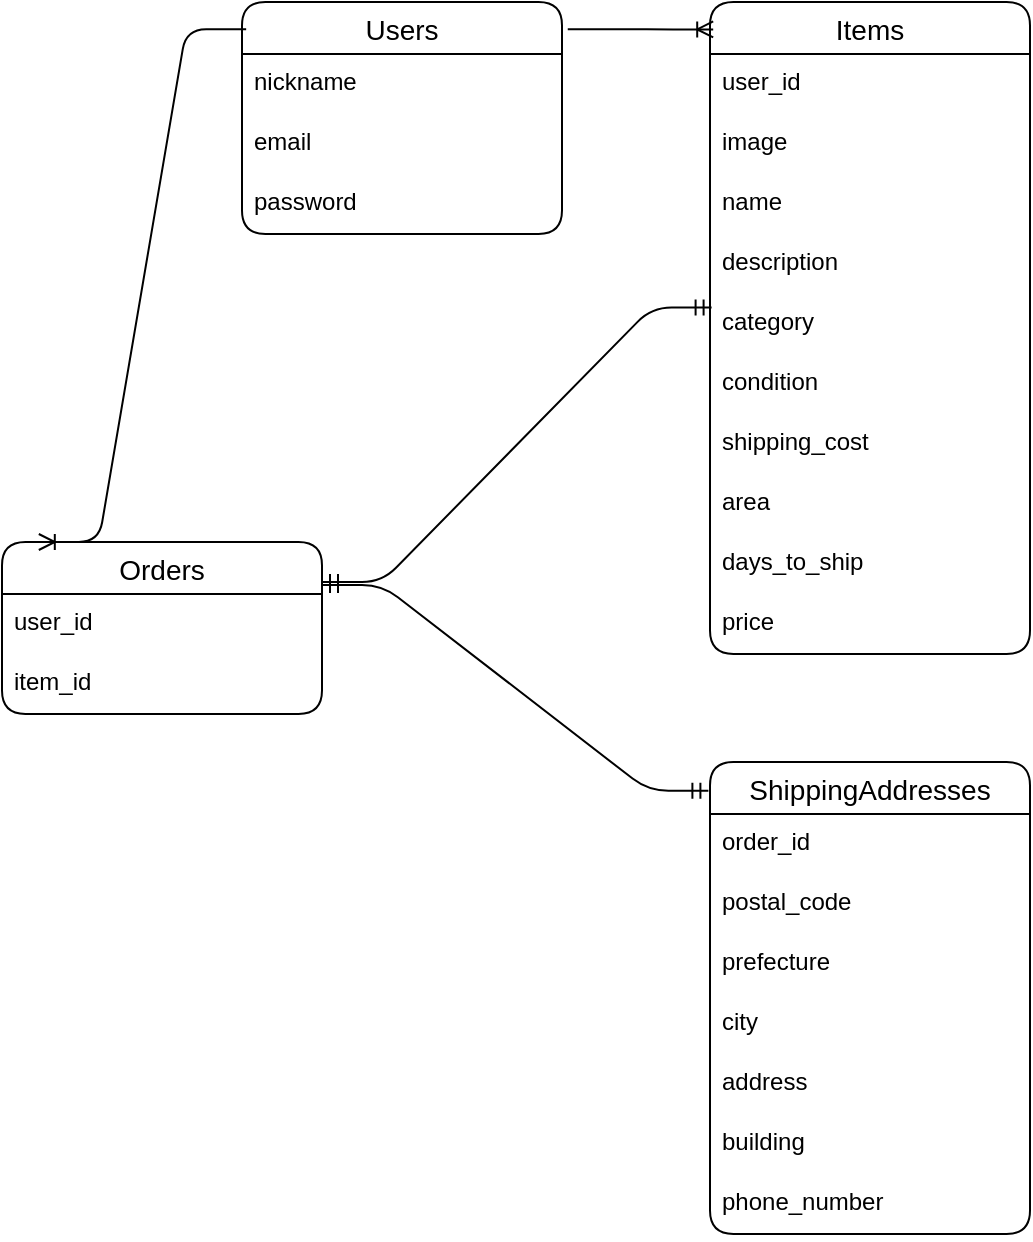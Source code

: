 <mxfile>
    <diagram id="mvzgAcK6gZhmaymgMbYn" name="ページ1">
        <mxGraphModel dx="832" dy="571" grid="1" gridSize="10" guides="1" tooltips="1" connect="1" arrows="1" fold="1" page="1" pageScale="1" pageWidth="827" pageHeight="1169" math="0" shadow="0">
            <root>
                <mxCell id="0"/>
                <mxCell id="1" parent="0"/>
                <mxCell id="72" value="Users" style="swimlane;fontStyle=0;childLayout=stackLayout;horizontal=1;startSize=26;horizontalStack=0;resizeParent=1;resizeParentMax=0;resizeLast=0;collapsible=1;marginBottom=0;align=center;fontSize=14;rounded=1;" vertex="1" parent="1">
                    <mxGeometry x="180" y="60" width="160" height="116" as="geometry"/>
                </mxCell>
                <mxCell id="73" value="nickname" style="text;strokeColor=none;fillColor=none;spacingLeft=4;spacingRight=4;overflow=hidden;rotatable=0;points=[[0,0.5],[1,0.5]];portConstraint=eastwest;fontSize=12;rounded=1;" vertex="1" parent="72">
                    <mxGeometry y="26" width="160" height="30" as="geometry"/>
                </mxCell>
                <mxCell id="74" value="email" style="text;strokeColor=none;fillColor=none;spacingLeft=4;spacingRight=4;overflow=hidden;rotatable=0;points=[[0,0.5],[1,0.5]];portConstraint=eastwest;fontSize=12;rounded=1;" vertex="1" parent="72">
                    <mxGeometry y="56" width="160" height="30" as="geometry"/>
                </mxCell>
                <mxCell id="75" value="password" style="text;strokeColor=none;fillColor=none;spacingLeft=4;spacingRight=4;overflow=hidden;rotatable=0;points=[[0,0.5],[1,0.5]];portConstraint=eastwest;fontSize=12;rounded=1;" vertex="1" parent="72">
                    <mxGeometry y="86" width="160" height="30" as="geometry"/>
                </mxCell>
                <mxCell id="76" value="Items" style="swimlane;fontStyle=0;childLayout=stackLayout;horizontal=1;startSize=26;horizontalStack=0;resizeParent=1;resizeParentMax=0;resizeLast=0;collapsible=1;marginBottom=0;align=center;fontSize=14;rounded=1;" vertex="1" parent="1">
                    <mxGeometry x="414" y="60" width="160" height="326" as="geometry"/>
                </mxCell>
                <mxCell id="77" value="user_id" style="text;strokeColor=none;fillColor=none;spacingLeft=4;spacingRight=4;overflow=hidden;rotatable=0;points=[[0,0.5],[1,0.5]];portConstraint=eastwest;fontSize=12;rounded=1;" vertex="1" parent="76">
                    <mxGeometry y="26" width="160" height="30" as="geometry"/>
                </mxCell>
                <mxCell id="78" value="image" style="text;strokeColor=none;fillColor=none;spacingLeft=4;spacingRight=4;overflow=hidden;rotatable=0;points=[[0,0.5],[1,0.5]];portConstraint=eastwest;fontSize=12;rounded=1;" vertex="1" parent="76">
                    <mxGeometry y="56" width="160" height="30" as="geometry"/>
                </mxCell>
                <mxCell id="79" value="name" style="text;strokeColor=none;fillColor=none;spacingLeft=4;spacingRight=4;overflow=hidden;rotatable=0;points=[[0,0.5],[1,0.5]];portConstraint=eastwest;fontSize=12;rounded=1;" vertex="1" parent="76">
                    <mxGeometry y="86" width="160" height="30" as="geometry"/>
                </mxCell>
                <mxCell id="89" value="description" style="text;strokeColor=none;fillColor=none;spacingLeft=4;spacingRight=4;overflow=hidden;rotatable=0;points=[[0,0.5],[1,0.5]];portConstraint=eastwest;fontSize=12;rounded=1;" vertex="1" parent="76">
                    <mxGeometry y="116" width="160" height="30" as="geometry"/>
                </mxCell>
                <mxCell id="88" value="category" style="text;strokeColor=none;fillColor=none;spacingLeft=4;spacingRight=4;overflow=hidden;rotatable=0;points=[[0,0.5],[1,0.5]];portConstraint=eastwest;fontSize=12;rounded=1;" vertex="1" parent="76">
                    <mxGeometry y="146" width="160" height="30" as="geometry"/>
                </mxCell>
                <mxCell id="87" value="condition" style="text;strokeColor=none;fillColor=none;spacingLeft=4;spacingRight=4;overflow=hidden;rotatable=0;points=[[0,0.5],[1,0.5]];portConstraint=eastwest;fontSize=12;rounded=1;" vertex="1" parent="76">
                    <mxGeometry y="176" width="160" height="30" as="geometry"/>
                </mxCell>
                <mxCell id="86" value="shipping_cost" style="text;strokeColor=none;fillColor=none;spacingLeft=4;spacingRight=4;overflow=hidden;rotatable=0;points=[[0,0.5],[1,0.5]];portConstraint=eastwest;fontSize=12;rounded=1;" vertex="1" parent="76">
                    <mxGeometry y="206" width="160" height="30" as="geometry"/>
                </mxCell>
                <mxCell id="85" value="area" style="text;strokeColor=none;fillColor=none;spacingLeft=4;spacingRight=4;overflow=hidden;rotatable=0;points=[[0,0.5],[1,0.5]];portConstraint=eastwest;fontSize=12;rounded=1;" vertex="1" parent="76">
                    <mxGeometry y="236" width="160" height="30" as="geometry"/>
                </mxCell>
                <mxCell id="84" value="days_to_ship" style="text;strokeColor=none;fillColor=none;spacingLeft=4;spacingRight=4;overflow=hidden;rotatable=0;points=[[0,0.5],[1,0.5]];portConstraint=eastwest;fontSize=12;rounded=1;" vertex="1" parent="76">
                    <mxGeometry y="266" width="160" height="30" as="geometry"/>
                </mxCell>
                <mxCell id="83" value="price" style="text;strokeColor=none;fillColor=none;spacingLeft=4;spacingRight=4;overflow=hidden;rotatable=0;points=[[0,0.5],[1,0.5]];portConstraint=eastwest;fontSize=12;rounded=1;" vertex="1" parent="76">
                    <mxGeometry y="296" width="160" height="30" as="geometry"/>
                </mxCell>
                <mxCell id="90" value="Orders" style="swimlane;fontStyle=0;childLayout=stackLayout;horizontal=1;startSize=26;horizontalStack=0;resizeParent=1;resizeParentMax=0;resizeLast=0;collapsible=1;marginBottom=0;align=center;fontSize=14;rounded=1;" vertex="1" parent="1">
                    <mxGeometry x="60" y="330" width="160" height="86" as="geometry"/>
                </mxCell>
                <mxCell id="91" value="user_id" style="text;strokeColor=none;fillColor=none;spacingLeft=4;spacingRight=4;overflow=hidden;rotatable=0;points=[[0,0.5],[1,0.5]];portConstraint=eastwest;fontSize=12;rounded=1;" vertex="1" parent="90">
                    <mxGeometry y="26" width="160" height="30" as="geometry"/>
                </mxCell>
                <mxCell id="92" value="item_id" style="text;strokeColor=none;fillColor=none;spacingLeft=4;spacingRight=4;overflow=hidden;rotatable=0;points=[[0,0.5],[1,0.5]];portConstraint=eastwest;fontSize=12;rounded=1;" vertex="1" parent="90">
                    <mxGeometry y="56" width="160" height="30" as="geometry"/>
                </mxCell>
                <mxCell id="94" value="ShippingAddresses" style="swimlane;fontStyle=0;childLayout=stackLayout;horizontal=1;startSize=26;horizontalStack=0;resizeParent=1;resizeParentMax=0;resizeLast=0;collapsible=1;marginBottom=0;align=center;fontSize=14;rounded=1;" vertex="1" parent="1">
                    <mxGeometry x="414" y="440" width="160" height="236" as="geometry"/>
                </mxCell>
                <mxCell id="95" value="order_id" style="text;strokeColor=none;fillColor=none;spacingLeft=4;spacingRight=4;overflow=hidden;rotatable=0;points=[[0,0.5],[1,0.5]];portConstraint=eastwest;fontSize=12;rounded=1;" vertex="1" parent="94">
                    <mxGeometry y="26" width="160" height="30" as="geometry"/>
                </mxCell>
                <mxCell id="96" value="postal_code" style="text;strokeColor=none;fillColor=none;spacingLeft=4;spacingRight=4;overflow=hidden;rotatable=0;points=[[0,0.5],[1,0.5]];portConstraint=eastwest;fontSize=12;rounded=1;" vertex="1" parent="94">
                    <mxGeometry y="56" width="160" height="30" as="geometry"/>
                </mxCell>
                <mxCell id="97" value="prefecture" style="text;strokeColor=none;fillColor=none;spacingLeft=4;spacingRight=4;overflow=hidden;rotatable=0;points=[[0,0.5],[1,0.5]];portConstraint=eastwest;fontSize=12;rounded=1;" vertex="1" parent="94">
                    <mxGeometry y="86" width="160" height="30" as="geometry"/>
                </mxCell>
                <mxCell id="101" value="city" style="text;strokeColor=none;fillColor=none;spacingLeft=4;spacingRight=4;overflow=hidden;rotatable=0;points=[[0,0.5],[1,0.5]];portConstraint=eastwest;fontSize=12;rounded=1;" vertex="1" parent="94">
                    <mxGeometry y="116" width="160" height="30" as="geometry"/>
                </mxCell>
                <mxCell id="100" value="address" style="text;strokeColor=none;fillColor=none;spacingLeft=4;spacingRight=4;overflow=hidden;rotatable=0;points=[[0,0.5],[1,0.5]];portConstraint=eastwest;fontSize=12;rounded=1;" vertex="1" parent="94">
                    <mxGeometry y="146" width="160" height="30" as="geometry"/>
                </mxCell>
                <mxCell id="99" value="building" style="text;strokeColor=none;fillColor=none;spacingLeft=4;spacingRight=4;overflow=hidden;rotatable=0;points=[[0,0.5],[1,0.5]];portConstraint=eastwest;fontSize=12;rounded=1;" vertex="1" parent="94">
                    <mxGeometry y="176" width="160" height="30" as="geometry"/>
                </mxCell>
                <mxCell id="98" value="phone_number" style="text;strokeColor=none;fillColor=none;spacingLeft=4;spacingRight=4;overflow=hidden;rotatable=0;points=[[0,0.5],[1,0.5]];portConstraint=eastwest;fontSize=12;rounded=1;" vertex="1" parent="94">
                    <mxGeometry y="206" width="160" height="30" as="geometry"/>
                </mxCell>
                <mxCell id="106" value="" style="edgeStyle=entityRelationEdgeStyle;fontSize=12;html=1;endArrow=ERoneToMany;exitX=1.018;exitY=0.117;exitDx=0;exitDy=0;entryX=0.01;entryY=0.042;entryDx=0;entryDy=0;rounded=1;entryPerimeter=0;exitPerimeter=0;" edge="1" parent="1" source="72" target="76">
                    <mxGeometry width="100" height="100" relative="1" as="geometry">
                        <mxPoint x="350" y="240" as="sourcePoint"/>
                        <mxPoint x="450" y="140" as="targetPoint"/>
                    </mxGeometry>
                </mxCell>
                <mxCell id="107" value="" style="edgeStyle=entityRelationEdgeStyle;fontSize=12;html=1;endArrow=ERoneToMany;entryX=0.115;entryY=0;entryDx=0;entryDy=0;rounded=1;entryPerimeter=0;exitX=0.013;exitY=0.117;exitDx=0;exitDy=0;exitPerimeter=0;" edge="1" parent="1" source="72" target="90">
                    <mxGeometry width="100" height="100" relative="1" as="geometry">
                        <mxPoint x="180" y="170" as="sourcePoint"/>
                        <mxPoint x="450" y="240" as="targetPoint"/>
                    </mxGeometry>
                </mxCell>
                <mxCell id="112" value="" style="edgeStyle=entityRelationEdgeStyle;fontSize=12;html=1;endArrow=ERmandOne;startArrow=ERmandOne;exitX=1;exitY=0.25;exitDx=0;exitDy=0;entryX=-0.005;entryY=0.061;entryDx=0;entryDy=0;entryPerimeter=0;" edge="1" parent="1" source="90" target="94">
                    <mxGeometry width="100" height="100" relative="1" as="geometry">
                        <mxPoint x="350" y="470" as="sourcePoint"/>
                        <mxPoint x="450" y="370" as="targetPoint"/>
                    </mxGeometry>
                </mxCell>
                <mxCell id="113" value="" style="edgeStyle=entityRelationEdgeStyle;fontSize=12;html=1;endArrow=ERmandOne;startArrow=ERmandOne;entryX=0.005;entryY=0.227;entryDx=0;entryDy=0;entryPerimeter=0;" edge="1" parent="1" target="88">
                    <mxGeometry width="100" height="100" relative="1" as="geometry">
                        <mxPoint x="220" y="350" as="sourcePoint"/>
                        <mxPoint x="423.2" y="464.396" as="targetPoint"/>
                    </mxGeometry>
                </mxCell>
            </root>
        </mxGraphModel>
    </diagram>
</mxfile>